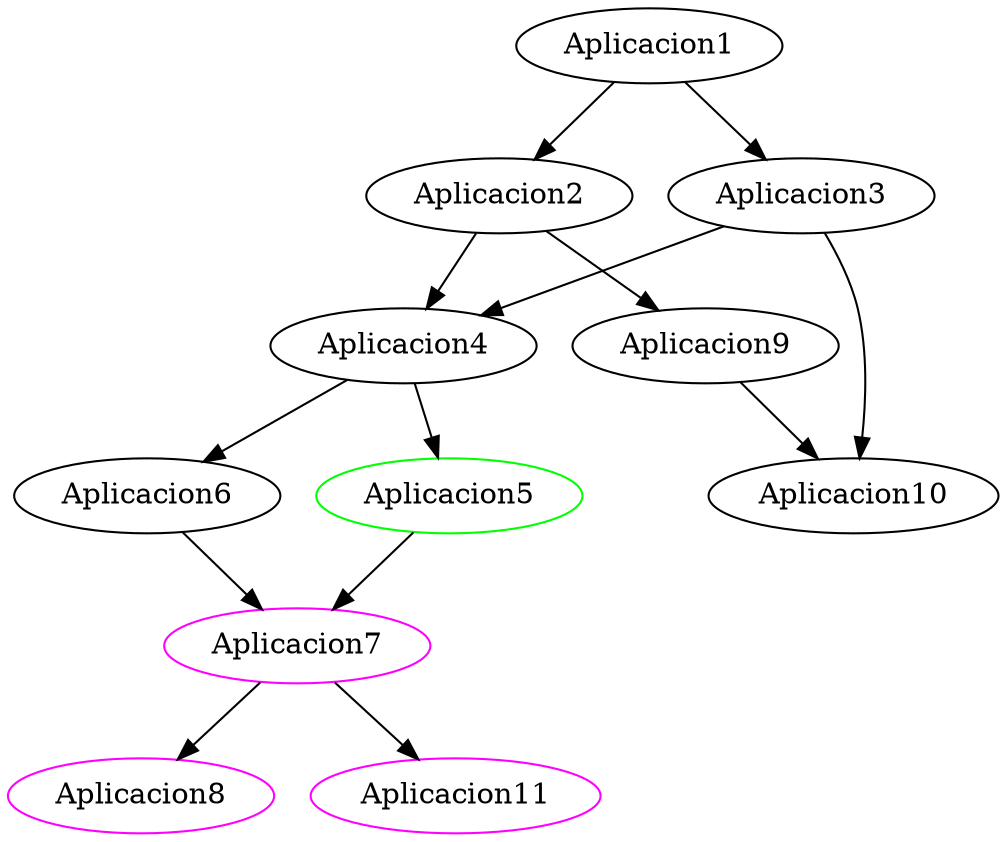 strict digraph G {
  1 [ color="black" label="Aplicacion1" ];
  2 [ color="black" label="Aplicacion2" ];
  3 [ color="black" label="Aplicacion3" ];
  4 [ color="black" label="Aplicacion4" ];
  5 [ color="green" label="Aplicacion5" ];
  6 [ color="black" label="Aplicacion6" ];
  7 [ color="magenta" label="Aplicacion7" ];
  8 [ color="magenta" label="Aplicacion8" ];
  9 [ color="black" label="Aplicacion9" ];
  10 [ color="black" label="Aplicacion10" ];
  11 [ color="magenta" label="Aplicacion11" ];
  1 -> 2 [ color="black" ];
  1 -> 3 [ color="black" ];
  2 -> 4 [ color="black" ];
  3 -> 4 [ color="black" ];
  4 -> 5 [ color="black" ];
  4 -> 6 [ color="black" ];
  5 -> 7 [ color="black" ];
  6 -> 7 [ color="black" ];
  7 -> 8 [ color="black" ];
  2 -> 9 [ color="black" ];
  9 -> 10 [ color="black" ];
  3 -> 10 [ color="black" ];
  7 -> 11 [ color="black" ];
}
